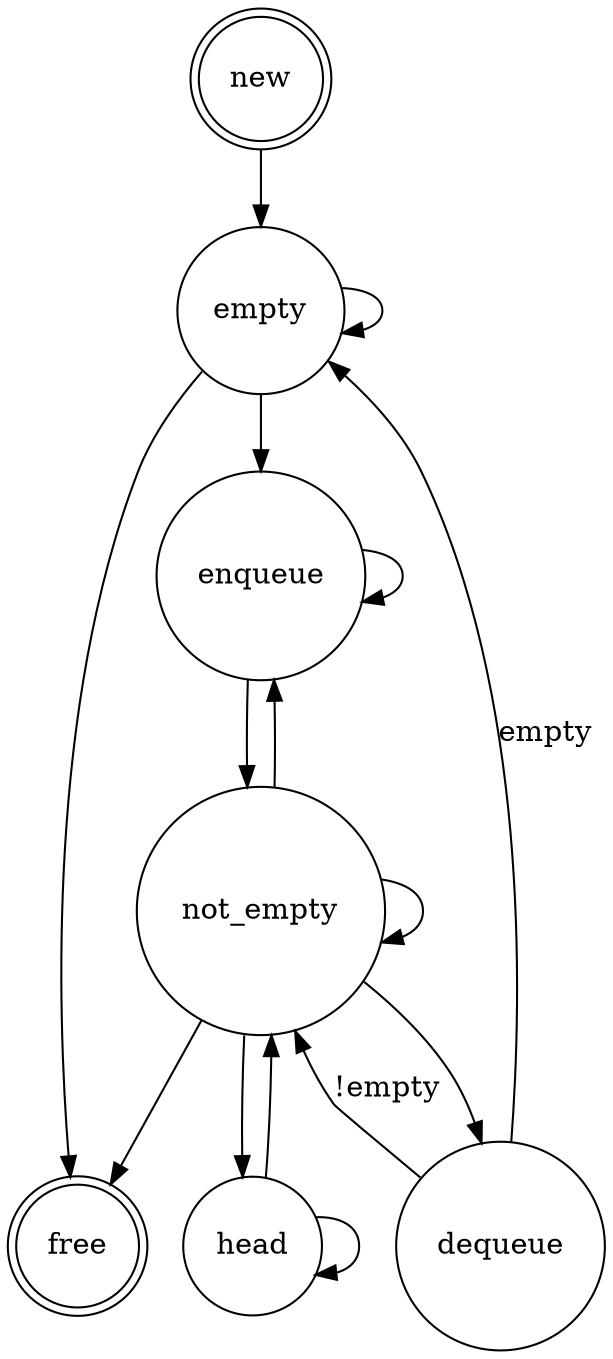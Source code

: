 digraph queue {
  node[shape = doublecircle] new, free;
  node[shape = circle];
  new->empty;

  not_empty->not_empty;
  not_empty->free;
  not_empty->enqueue;
  not_empty->dequeue;
  not_empty->head;

  empty->empty;
  empty->free;
  empty->enqueue;

  dequeue->empty[label = "empty"] dequeue->not_empty[label = "!empty"] enqueue
      ->not_empty;
  enqueue->enqueue;

  head->head;
  head->not_empty;
}
